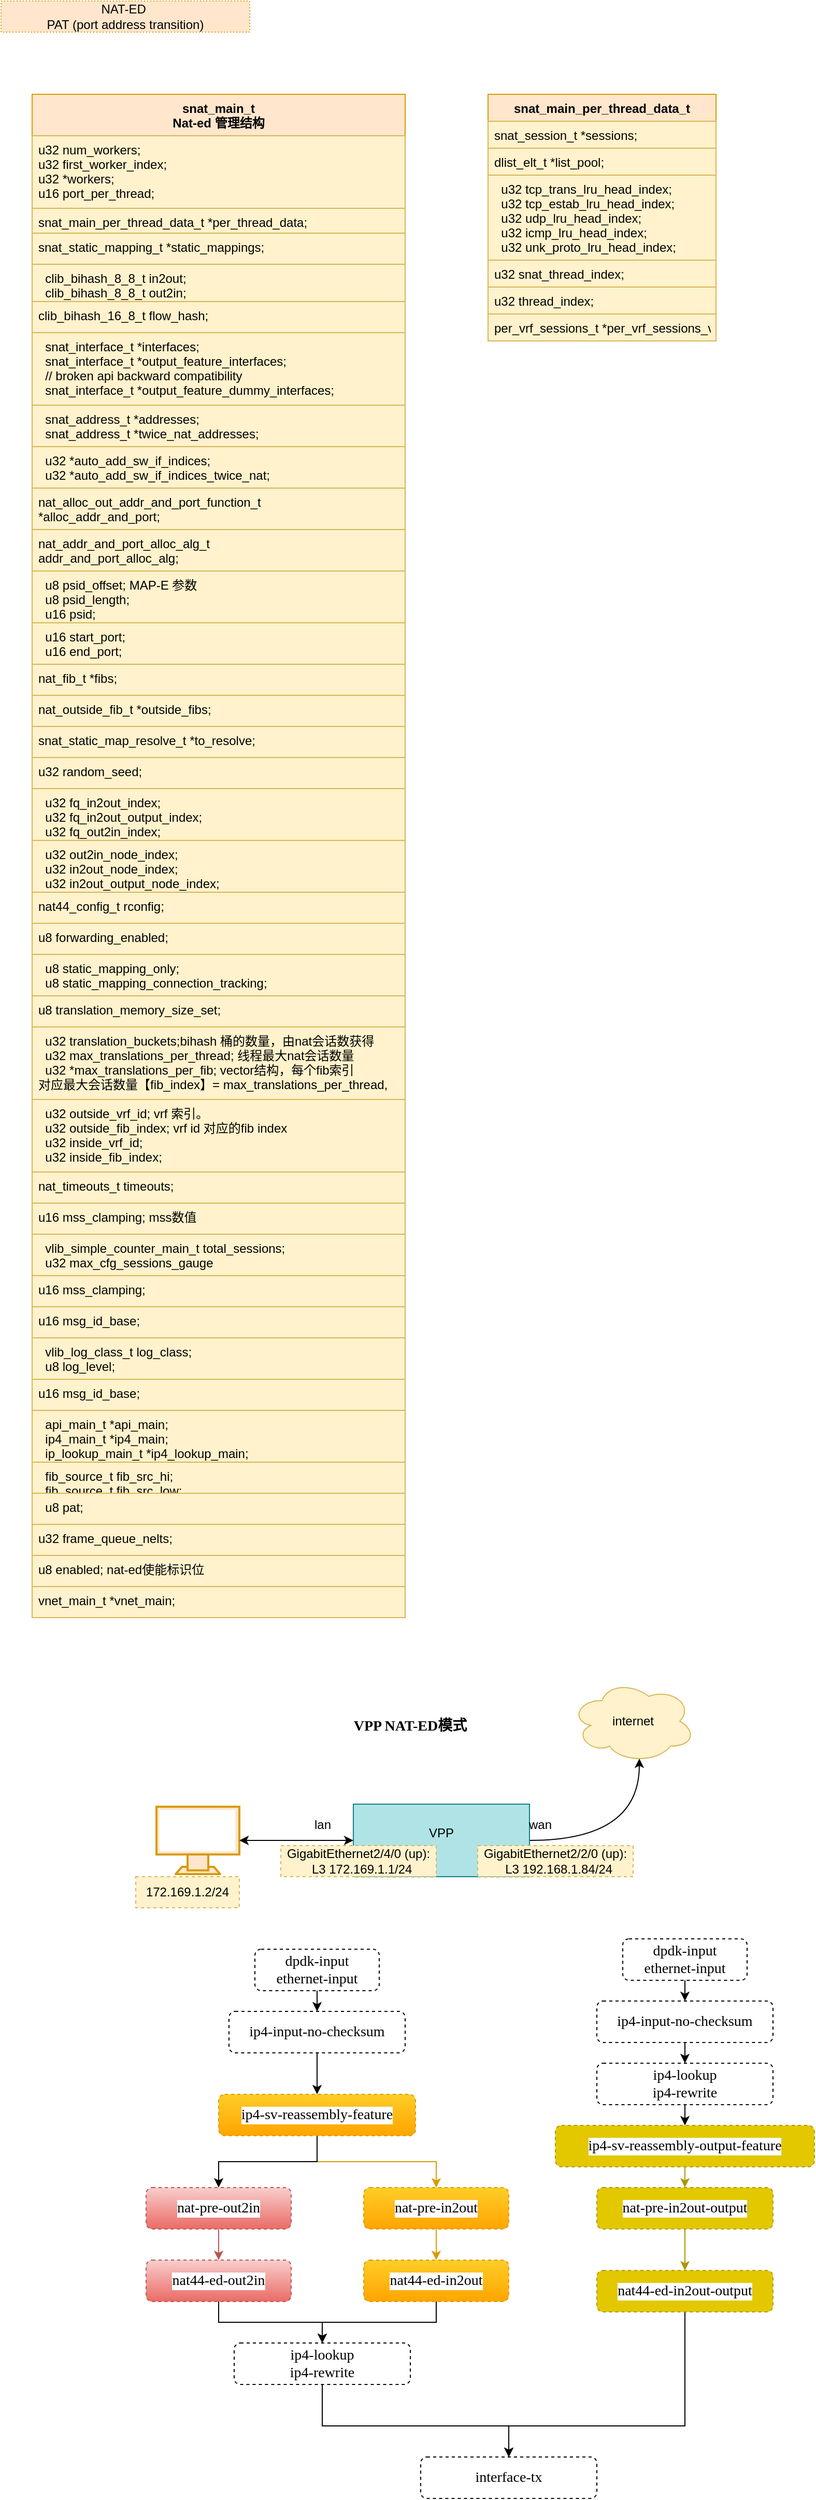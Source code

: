 <mxfile version="16.2.7" type="github">
  <diagram id="l_xTGjEDLuFCOCQ6yGdL" name="Page-1">
    <mxGraphModel dx="782" dy="436" grid="1" gridSize="10" guides="1" tooltips="1" connect="1" arrows="1" fold="1" page="1" pageScale="1" pageWidth="827" pageHeight="1169" math="0" shadow="0">
      <root>
        <mxCell id="0" />
        <mxCell id="1" parent="0" />
        <mxCell id="BXAtRn4mZZ8piuDLXr6t-1" value="NAT-ED&amp;nbsp;&lt;br&gt;PAT (port address transition)" style="text;html=1;strokeColor=#d79b00;fillColor=#ffe6cc;align=center;verticalAlign=middle;whiteSpace=wrap;rounded=0;dashed=1;dashPattern=1 2;" parent="1" vertex="1">
          <mxGeometry y="20" width="240" height="30" as="geometry" />
        </mxCell>
        <mxCell id="BXAtRn4mZZ8piuDLXr6t-2" value="snat_main_t&#xa;Nat-ed 管理结构" style="swimlane;fontStyle=1;align=center;verticalAlign=top;childLayout=stackLayout;horizontal=1;startSize=40;horizontalStack=0;resizeParent=1;resizeParentMax=0;resizeLast=0;collapsible=1;marginBottom=0;strokeColor=#d79b00;fillColor=#ffe6cc;" parent="1" vertex="1">
          <mxGeometry x="30" y="110" width="360" height="1470" as="geometry" />
        </mxCell>
        <mxCell id="BXAtRn4mZZ8piuDLXr6t-3" value="u32 num_workers;&#xa;u32 first_worker_index;&#xa;u32 *workers;&#xa;u16 port_per_thread;" style="text;strokeColor=#d6b656;fillColor=#fff2cc;align=left;verticalAlign=top;spacingLeft=4;spacingRight=4;overflow=hidden;rotatable=0;points=[[0,0.5],[1,0.5]];portConstraint=eastwest;" parent="BXAtRn4mZZ8piuDLXr6t-2" vertex="1">
          <mxGeometry y="40" width="360" height="70" as="geometry" />
        </mxCell>
        <mxCell id="BXAtRn4mZZ8piuDLXr6t-5" value="snat_main_per_thread_data_t *per_thread_data;" style="text;strokeColor=#d6b656;fillColor=#fff2cc;align=left;verticalAlign=top;spacingLeft=4;spacingRight=4;overflow=hidden;rotatable=0;points=[[0,0.5],[1,0.5]];portConstraint=eastwest;" parent="BXAtRn4mZZ8piuDLXr6t-2" vertex="1">
          <mxGeometry y="110" width="360" height="24" as="geometry" />
        </mxCell>
        <mxCell id="BXAtRn4mZZ8piuDLXr6t-6" value="snat_static_mapping_t *static_mappings;" style="text;strokeColor=#d6b656;fillColor=#fff2cc;align=left;verticalAlign=top;spacingLeft=4;spacingRight=4;overflow=hidden;rotatable=0;points=[[0,0.5],[1,0.5]];portConstraint=eastwest;" parent="BXAtRn4mZZ8piuDLXr6t-2" vertex="1">
          <mxGeometry y="134" width="360" height="30" as="geometry" />
        </mxCell>
        <mxCell id="BXAtRn4mZZ8piuDLXr6t-7" value="  clib_bihash_8_8_t in2out;&#xa;  clib_bihash_8_8_t out2in;" style="text;strokeColor=#d6b656;fillColor=#fff2cc;align=left;verticalAlign=top;spacingLeft=4;spacingRight=4;overflow=hidden;rotatable=0;points=[[0,0.5],[1,0.5]];portConstraint=eastwest;" parent="BXAtRn4mZZ8piuDLXr6t-2" vertex="1">
          <mxGeometry y="164" width="360" height="36" as="geometry" />
        </mxCell>
        <mxCell id="BXAtRn4mZZ8piuDLXr6t-8" value="clib_bihash_16_8_t flow_hash;" style="text;strokeColor=#d6b656;fillColor=#fff2cc;align=left;verticalAlign=top;spacingLeft=4;spacingRight=4;overflow=hidden;rotatable=0;points=[[0,0.5],[1,0.5]];portConstraint=eastwest;" parent="BXAtRn4mZZ8piuDLXr6t-2" vertex="1">
          <mxGeometry y="200" width="360" height="30" as="geometry" />
        </mxCell>
        <mxCell id="BXAtRn4mZZ8piuDLXr6t-9" value="  snat_interface_t *interfaces;&#xa;  snat_interface_t *output_feature_interfaces;&#xa;  // broken api backward compatibility&#xa;  snat_interface_t *output_feature_dummy_interfaces;" style="text;strokeColor=#d6b656;fillColor=#fff2cc;align=left;verticalAlign=top;spacingLeft=4;spacingRight=4;overflow=hidden;rotatable=0;points=[[0,0.5],[1,0.5]];portConstraint=eastwest;" parent="BXAtRn4mZZ8piuDLXr6t-2" vertex="1">
          <mxGeometry y="230" width="360" height="70" as="geometry" />
        </mxCell>
        <mxCell id="BXAtRn4mZZ8piuDLXr6t-10" value="  snat_address_t *addresses;&#xa;  snat_address_t *twice_nat_addresses;" style="text;strokeColor=#d6b656;fillColor=#fff2cc;align=left;verticalAlign=top;spacingLeft=4;spacingRight=4;overflow=hidden;rotatable=0;points=[[0,0.5],[1,0.5]];portConstraint=eastwest;" parent="BXAtRn4mZZ8piuDLXr6t-2" vertex="1">
          <mxGeometry y="300" width="360" height="40" as="geometry" />
        </mxCell>
        <mxCell id="BXAtRn4mZZ8piuDLXr6t-11" value="  u32 *auto_add_sw_if_indices;&#xa;  u32 *auto_add_sw_if_indices_twice_nat;" style="text;strokeColor=#d6b656;fillColor=#fff2cc;align=left;verticalAlign=top;spacingLeft=4;spacingRight=4;overflow=hidden;rotatable=0;points=[[0,0.5],[1,0.5]];portConstraint=eastwest;" parent="BXAtRn4mZZ8piuDLXr6t-2" vertex="1">
          <mxGeometry y="340" width="360" height="40" as="geometry" />
        </mxCell>
        <mxCell id="BXAtRn4mZZ8piuDLXr6t-12" value="nat_alloc_out_addr_and_port_function_t &#xa;*alloc_addr_and_port;" style="text;strokeColor=#d6b656;fillColor=#fff2cc;align=left;verticalAlign=top;spacingLeft=4;spacingRight=4;overflow=hidden;rotatable=0;points=[[0,0.5],[1,0.5]];portConstraint=eastwest;" parent="BXAtRn4mZZ8piuDLXr6t-2" vertex="1">
          <mxGeometry y="380" width="360" height="40" as="geometry" />
        </mxCell>
        <mxCell id="BXAtRn4mZZ8piuDLXr6t-13" value="nat_addr_and_port_alloc_alg_t &#xa;addr_and_port_alloc_alg;" style="text;strokeColor=#d6b656;fillColor=#fff2cc;align=left;verticalAlign=top;spacingLeft=4;spacingRight=4;overflow=hidden;rotatable=0;points=[[0,0.5],[1,0.5]];portConstraint=eastwest;" parent="BXAtRn4mZZ8piuDLXr6t-2" vertex="1">
          <mxGeometry y="420" width="360" height="40" as="geometry" />
        </mxCell>
        <mxCell id="BXAtRn4mZZ8piuDLXr6t-14" value="  u8 psid_offset; MAP-E 参数&#xa;  u8 psid_length;&#xa;  u16 psid;   " style="text;strokeColor=#d6b656;fillColor=#fff2cc;align=left;verticalAlign=top;spacingLeft=4;spacingRight=4;overflow=hidden;rotatable=0;points=[[0,0.5],[1,0.5]];portConstraint=eastwest;" parent="BXAtRn4mZZ8piuDLXr6t-2" vertex="1">
          <mxGeometry y="460" width="360" height="50" as="geometry" />
        </mxCell>
        <mxCell id="BXAtRn4mZZ8piuDLXr6t-15" value="  u16 start_port;&#xa;  u16 end_port;" style="text;strokeColor=#d6b656;fillColor=#fff2cc;align=left;verticalAlign=top;spacingLeft=4;spacingRight=4;overflow=hidden;rotatable=0;points=[[0,0.5],[1,0.5]];portConstraint=eastwest;" parent="BXAtRn4mZZ8piuDLXr6t-2" vertex="1">
          <mxGeometry y="510" width="360" height="40" as="geometry" />
        </mxCell>
        <mxCell id="BXAtRn4mZZ8piuDLXr6t-16" value="nat_fib_t *fibs;" style="text;strokeColor=#d6b656;fillColor=#fff2cc;align=left;verticalAlign=top;spacingLeft=4;spacingRight=4;overflow=hidden;rotatable=0;points=[[0,0.5],[1,0.5]];portConstraint=eastwest;" parent="BXAtRn4mZZ8piuDLXr6t-2" vertex="1">
          <mxGeometry y="550" width="360" height="30" as="geometry" />
        </mxCell>
        <mxCell id="BXAtRn4mZZ8piuDLXr6t-17" value="nat_outside_fib_t *outside_fibs;" style="text;strokeColor=#d6b656;fillColor=#fff2cc;align=left;verticalAlign=top;spacingLeft=4;spacingRight=4;overflow=hidden;rotatable=0;points=[[0,0.5],[1,0.5]];portConstraint=eastwest;" parent="BXAtRn4mZZ8piuDLXr6t-2" vertex="1">
          <mxGeometry y="580" width="360" height="30" as="geometry" />
        </mxCell>
        <mxCell id="BXAtRn4mZZ8piuDLXr6t-18" value="snat_static_map_resolve_t *to_resolve;" style="text;strokeColor=#d6b656;fillColor=#fff2cc;align=left;verticalAlign=top;spacingLeft=4;spacingRight=4;overflow=hidden;rotatable=0;points=[[0,0.5],[1,0.5]];portConstraint=eastwest;" parent="BXAtRn4mZZ8piuDLXr6t-2" vertex="1">
          <mxGeometry y="610" width="360" height="30" as="geometry" />
        </mxCell>
        <mxCell id="BXAtRn4mZZ8piuDLXr6t-19" value="u32 random_seed;" style="text;strokeColor=#d6b656;fillColor=#fff2cc;align=left;verticalAlign=top;spacingLeft=4;spacingRight=4;overflow=hidden;rotatable=0;points=[[0,0.5],[1,0.5]];portConstraint=eastwest;" parent="BXAtRn4mZZ8piuDLXr6t-2" vertex="1">
          <mxGeometry y="640" width="360" height="30" as="geometry" />
        </mxCell>
        <mxCell id="BXAtRn4mZZ8piuDLXr6t-20" value="  u32 fq_in2out_index;&#xa;  u32 fq_in2out_output_index;&#xa;  u32 fq_out2in_index;" style="text;strokeColor=#d6b656;fillColor=#fff2cc;align=left;verticalAlign=top;spacingLeft=4;spacingRight=4;overflow=hidden;rotatable=0;points=[[0,0.5],[1,0.5]];portConstraint=eastwest;" parent="BXAtRn4mZZ8piuDLXr6t-2" vertex="1">
          <mxGeometry y="670" width="360" height="50" as="geometry" />
        </mxCell>
        <mxCell id="BXAtRn4mZZ8piuDLXr6t-22" value="  u32 out2in_node_index;&#xa;  u32 in2out_node_index;&#xa;  u32 in2out_output_node_index;" style="text;strokeColor=#d6b656;fillColor=#fff2cc;align=left;verticalAlign=top;spacingLeft=4;spacingRight=4;overflow=hidden;rotatable=0;points=[[0,0.5],[1,0.5]];portConstraint=eastwest;" parent="BXAtRn4mZZ8piuDLXr6t-2" vertex="1">
          <mxGeometry y="720" width="360" height="50" as="geometry" />
        </mxCell>
        <mxCell id="BXAtRn4mZZ8piuDLXr6t-21" value="nat44_config_t rconfig;" style="text;strokeColor=#d6b656;fillColor=#fff2cc;align=left;verticalAlign=top;spacingLeft=4;spacingRight=4;overflow=hidden;rotatable=0;points=[[0,0.5],[1,0.5]];portConstraint=eastwest;" parent="BXAtRn4mZZ8piuDLXr6t-2" vertex="1">
          <mxGeometry y="770" width="360" height="30" as="geometry" />
        </mxCell>
        <mxCell id="BXAtRn4mZZ8piuDLXr6t-23" value="u8 forwarding_enabled;" style="text;strokeColor=#d6b656;fillColor=#fff2cc;align=left;verticalAlign=top;spacingLeft=4;spacingRight=4;overflow=hidden;rotatable=0;points=[[0,0.5],[1,0.5]];portConstraint=eastwest;" parent="BXAtRn4mZZ8piuDLXr6t-2" vertex="1">
          <mxGeometry y="800" width="360" height="30" as="geometry" />
        </mxCell>
        <mxCell id="BXAtRn4mZZ8piuDLXr6t-24" value="  u8 static_mapping_only;&#xa;  u8 static_mapping_connection_tracking;" style="text;strokeColor=#d6b656;fillColor=#fff2cc;align=left;verticalAlign=top;spacingLeft=4;spacingRight=4;overflow=hidden;rotatable=0;points=[[0,0.5],[1,0.5]];portConstraint=eastwest;" parent="BXAtRn4mZZ8piuDLXr6t-2" vertex="1">
          <mxGeometry y="830" width="360" height="40" as="geometry" />
        </mxCell>
        <mxCell id="BXAtRn4mZZ8piuDLXr6t-25" value="u8 translation_memory_size_set;" style="text;strokeColor=#d6b656;fillColor=#fff2cc;align=left;verticalAlign=top;spacingLeft=4;spacingRight=4;overflow=hidden;rotatable=0;points=[[0,0.5],[1,0.5]];portConstraint=eastwest;" parent="BXAtRn4mZZ8piuDLXr6t-2" vertex="1">
          <mxGeometry y="870" width="360" height="30" as="geometry" />
        </mxCell>
        <mxCell id="BXAtRn4mZZ8piuDLXr6t-26" value="  u32 translation_buckets;bihash 桶的数量，由nat会话数获得&#xa;  u32 max_translations_per_thread; 线程最大nat会话数量&#xa;  u32 *max_translations_per_fib; vector结构，每个fib索引&#xa;对应最大会话数量【fib_index】= max_translations_per_thread," style="text;strokeColor=#d6b656;fillColor=#fff2cc;align=left;verticalAlign=top;spacingLeft=4;spacingRight=4;overflow=hidden;rotatable=0;points=[[0,0.5],[1,0.5]];portConstraint=eastwest;" parent="BXAtRn4mZZ8piuDLXr6t-2" vertex="1">
          <mxGeometry y="900" width="360" height="70" as="geometry" />
        </mxCell>
        <mxCell id="BXAtRn4mZZ8piuDLXr6t-27" value="  u32 outside_vrf_id; vrf 索引。&#xa;  u32 outside_fib_index; vrf id 对应的fib index&#xa;  u32 inside_vrf_id;&#xa;  u32 inside_fib_index;" style="text;strokeColor=#d6b656;fillColor=#fff2cc;align=left;verticalAlign=top;spacingLeft=4;spacingRight=4;overflow=hidden;rotatable=0;points=[[0,0.5],[1,0.5]];portConstraint=eastwest;" parent="BXAtRn4mZZ8piuDLXr6t-2" vertex="1">
          <mxGeometry y="970" width="360" height="70" as="geometry" />
        </mxCell>
        <mxCell id="BXAtRn4mZZ8piuDLXr6t-28" value="nat_timeouts_t timeouts;" style="text;strokeColor=#d6b656;fillColor=#fff2cc;align=left;verticalAlign=top;spacingLeft=4;spacingRight=4;overflow=hidden;rotatable=0;points=[[0,0.5],[1,0.5]];portConstraint=eastwest;" parent="BXAtRn4mZZ8piuDLXr6t-2" vertex="1">
          <mxGeometry y="1040" width="360" height="30" as="geometry" />
        </mxCell>
        <mxCell id="BXAtRn4mZZ8piuDLXr6t-29" value="u16 mss_clamping; mss数值" style="text;strokeColor=#d6b656;fillColor=#fff2cc;align=left;verticalAlign=top;spacingLeft=4;spacingRight=4;overflow=hidden;rotatable=0;points=[[0,0.5],[1,0.5]];portConstraint=eastwest;" parent="BXAtRn4mZZ8piuDLXr6t-2" vertex="1">
          <mxGeometry y="1070" width="360" height="30" as="geometry" />
        </mxCell>
        <mxCell id="BXAtRn4mZZ8piuDLXr6t-30" value="  vlib_simple_counter_main_t total_sessions;&#xa;  u32 max_cfg_sessions_gauge" style="text;strokeColor=#d6b656;fillColor=#fff2cc;align=left;verticalAlign=top;spacingLeft=4;spacingRight=4;overflow=hidden;rotatable=0;points=[[0,0.5],[1,0.5]];portConstraint=eastwest;" parent="BXAtRn4mZZ8piuDLXr6t-2" vertex="1">
          <mxGeometry y="1100" width="360" height="40" as="geometry" />
        </mxCell>
        <mxCell id="BXAtRn4mZZ8piuDLXr6t-31" value="u16 mss_clamping;" style="text;strokeColor=#d6b656;fillColor=#fff2cc;align=left;verticalAlign=top;spacingLeft=4;spacingRight=4;overflow=hidden;rotatable=0;points=[[0,0.5],[1,0.5]];portConstraint=eastwest;" parent="BXAtRn4mZZ8piuDLXr6t-2" vertex="1">
          <mxGeometry y="1140" width="360" height="30" as="geometry" />
        </mxCell>
        <mxCell id="BXAtRn4mZZ8piuDLXr6t-32" value="u16 msg_id_base;" style="text;strokeColor=#d6b656;fillColor=#fff2cc;align=left;verticalAlign=top;spacingLeft=4;spacingRight=4;overflow=hidden;rotatable=0;points=[[0,0.5],[1,0.5]];portConstraint=eastwest;" parent="BXAtRn4mZZ8piuDLXr6t-2" vertex="1">
          <mxGeometry y="1170" width="360" height="30" as="geometry" />
        </mxCell>
        <mxCell id="BXAtRn4mZZ8piuDLXr6t-33" value="  vlib_log_class_t log_class;&#xa;  u8 log_level;" style="text;strokeColor=#d6b656;fillColor=#fff2cc;align=left;verticalAlign=top;spacingLeft=4;spacingRight=4;overflow=hidden;rotatable=0;points=[[0,0.5],[1,0.5]];portConstraint=eastwest;" parent="BXAtRn4mZZ8piuDLXr6t-2" vertex="1">
          <mxGeometry y="1200" width="360" height="40" as="geometry" />
        </mxCell>
        <mxCell id="BXAtRn4mZZ8piuDLXr6t-34" value="u16 msg_id_base;" style="text;strokeColor=#d6b656;fillColor=#fff2cc;align=left;verticalAlign=top;spacingLeft=4;spacingRight=4;overflow=hidden;rotatable=0;points=[[0,0.5],[1,0.5]];portConstraint=eastwest;" parent="BXAtRn4mZZ8piuDLXr6t-2" vertex="1">
          <mxGeometry y="1240" width="360" height="30" as="geometry" />
        </mxCell>
        <mxCell id="BXAtRn4mZZ8piuDLXr6t-35" value="  api_main_t *api_main;&#xa;  ip4_main_t *ip4_main;&#xa;  ip_lookup_main_t *ip4_lookup_main;" style="text;strokeColor=#d6b656;fillColor=#fff2cc;align=left;verticalAlign=top;spacingLeft=4;spacingRight=4;overflow=hidden;rotatable=0;points=[[0,0.5],[1,0.5]];portConstraint=eastwest;" parent="BXAtRn4mZZ8piuDLXr6t-2" vertex="1">
          <mxGeometry y="1270" width="360" height="50" as="geometry" />
        </mxCell>
        <mxCell id="BXAtRn4mZZ8piuDLXr6t-36" value="  fib_source_t fib_src_hi;&#xa;  fib_source_t fib_src_low;" style="text;strokeColor=#d6b656;fillColor=#fff2cc;align=left;verticalAlign=top;spacingLeft=4;spacingRight=4;overflow=hidden;rotatable=0;points=[[0,0.5],[1,0.5]];portConstraint=eastwest;" parent="BXAtRn4mZZ8piuDLXr6t-2" vertex="1">
          <mxGeometry y="1320" width="360" height="30" as="geometry" />
        </mxCell>
        <mxCell id="BXAtRn4mZZ8piuDLXr6t-37" value="  u8 pat;" style="text;strokeColor=#d6b656;fillColor=#fff2cc;align=left;verticalAlign=top;spacingLeft=4;spacingRight=4;overflow=hidden;rotatable=0;points=[[0,0.5],[1,0.5]];portConstraint=eastwest;" parent="BXAtRn4mZZ8piuDLXr6t-2" vertex="1">
          <mxGeometry y="1350" width="360" height="30" as="geometry" />
        </mxCell>
        <mxCell id="BXAtRn4mZZ8piuDLXr6t-38" value="u32 frame_queue_nelts;" style="text;strokeColor=#d6b656;fillColor=#fff2cc;align=left;verticalAlign=top;spacingLeft=4;spacingRight=4;overflow=hidden;rotatable=0;points=[[0,0.5],[1,0.5]];portConstraint=eastwest;" parent="BXAtRn4mZZ8piuDLXr6t-2" vertex="1">
          <mxGeometry y="1380" width="360" height="30" as="geometry" />
        </mxCell>
        <mxCell id="BXAtRn4mZZ8piuDLXr6t-39" value="u8 enabled; nat-ed使能标识位" style="text;strokeColor=#d6b656;fillColor=#fff2cc;align=left;verticalAlign=top;spacingLeft=4;spacingRight=4;overflow=hidden;rotatable=0;points=[[0,0.5],[1,0.5]];portConstraint=eastwest;" parent="BXAtRn4mZZ8piuDLXr6t-2" vertex="1">
          <mxGeometry y="1410" width="360" height="30" as="geometry" />
        </mxCell>
        <mxCell id="BXAtRn4mZZ8piuDLXr6t-40" value="vnet_main_t *vnet_main;" style="text;strokeColor=#d6b656;fillColor=#fff2cc;align=left;verticalAlign=top;spacingLeft=4;spacingRight=4;overflow=hidden;rotatable=0;points=[[0,0.5],[1,0.5]];portConstraint=eastwest;" parent="BXAtRn4mZZ8piuDLXr6t-2" vertex="1">
          <mxGeometry y="1440" width="360" height="30" as="geometry" />
        </mxCell>
        <mxCell id="BXAtRn4mZZ8piuDLXr6t-41" value="snat_main_per_thread_data_t" style="swimlane;fontStyle=1;align=center;verticalAlign=top;childLayout=stackLayout;horizontal=1;startSize=26;horizontalStack=0;resizeParent=1;resizeParentMax=0;resizeLast=0;collapsible=1;marginBottom=0;strokeColor=#d79b00;fillColor=#ffe6cc;" parent="1" vertex="1">
          <mxGeometry x="470" y="110" width="220" height="238" as="geometry" />
        </mxCell>
        <mxCell id="BXAtRn4mZZ8piuDLXr6t-42" value="snat_session_t *sessions;" style="text;strokeColor=#d6b656;fillColor=#fff2cc;align=left;verticalAlign=top;spacingLeft=4;spacingRight=4;overflow=hidden;rotatable=0;points=[[0,0.5],[1,0.5]];portConstraint=eastwest;" parent="BXAtRn4mZZ8piuDLXr6t-41" vertex="1">
          <mxGeometry y="26" width="220" height="26" as="geometry" />
        </mxCell>
        <mxCell id="BXAtRn4mZZ8piuDLXr6t-44" value="dlist_elt_t *list_pool;" style="text;strokeColor=#d6b656;fillColor=#fff2cc;align=left;verticalAlign=top;spacingLeft=4;spacingRight=4;overflow=hidden;rotatable=0;points=[[0,0.5],[1,0.5]];portConstraint=eastwest;" parent="BXAtRn4mZZ8piuDLXr6t-41" vertex="1">
          <mxGeometry y="52" width="220" height="26" as="geometry" />
        </mxCell>
        <mxCell id="BXAtRn4mZZ8piuDLXr6t-45" value="  u32 tcp_trans_lru_head_index;&#xa;  u32 tcp_estab_lru_head_index;&#xa;  u32 udp_lru_head_index;&#xa;  u32 icmp_lru_head_index;&#xa;  u32 unk_proto_lru_head_index;" style="text;strokeColor=#d6b656;fillColor=#fff2cc;align=left;verticalAlign=top;spacingLeft=4;spacingRight=4;overflow=hidden;rotatable=0;points=[[0,0.5],[1,0.5]];portConstraint=eastwest;" parent="BXAtRn4mZZ8piuDLXr6t-41" vertex="1">
          <mxGeometry y="78" width="220" height="82" as="geometry" />
        </mxCell>
        <mxCell id="BXAtRn4mZZ8piuDLXr6t-46" value="u32 snat_thread_index;" style="text;strokeColor=#d6b656;fillColor=#fff2cc;align=left;verticalAlign=top;spacingLeft=4;spacingRight=4;overflow=hidden;rotatable=0;points=[[0,0.5],[1,0.5]];portConstraint=eastwest;" parent="BXAtRn4mZZ8piuDLXr6t-41" vertex="1">
          <mxGeometry y="160" width="220" height="26" as="geometry" />
        </mxCell>
        <mxCell id="BXAtRn4mZZ8piuDLXr6t-47" value="u32 thread_index;" style="text;strokeColor=#d6b656;fillColor=#fff2cc;align=left;verticalAlign=top;spacingLeft=4;spacingRight=4;overflow=hidden;rotatable=0;points=[[0,0.5],[1,0.5]];portConstraint=eastwest;" parent="BXAtRn4mZZ8piuDLXr6t-41" vertex="1">
          <mxGeometry y="186" width="220" height="26" as="geometry" />
        </mxCell>
        <mxCell id="BXAtRn4mZZ8piuDLXr6t-48" value="per_vrf_sessions_t *per_vrf_sessions_vec;" style="text;strokeColor=#d6b656;fillColor=#fff2cc;align=left;verticalAlign=top;spacingLeft=4;spacingRight=4;overflow=hidden;rotatable=0;points=[[0,0.5],[1,0.5]];portConstraint=eastwest;" parent="BXAtRn4mZZ8piuDLXr6t-41" vertex="1">
          <mxGeometry y="212" width="220" height="26" as="geometry" />
        </mxCell>
        <mxCell id="BXAtRn4mZZ8piuDLXr6t-50" value="" style="verticalAlign=top;verticalLabelPosition=bottom;labelPosition=center;align=center;html=1;outlineConnect=0;fillColor=#ffe6cc;strokeColor=#d79b00;gradientDirection=north;strokeWidth=2;shape=mxgraph.networks.monitor;" parent="1" vertex="1">
          <mxGeometry x="150" y="1762.5" width="80" height="65" as="geometry" />
        </mxCell>
        <mxCell id="BXAtRn4mZZ8piuDLXr6t-53" style="edgeStyle=orthogonalEdgeStyle;curved=1;rounded=0;orthogonalLoop=1;jettySize=auto;html=1;exitX=1;exitY=0.5;exitDx=0;exitDy=0;entryX=0.55;entryY=0.95;entryDx=0;entryDy=0;entryPerimeter=0;" parent="1" source="BXAtRn4mZZ8piuDLXr6t-51" target="BXAtRn4mZZ8piuDLXr6t-52" edge="1">
          <mxGeometry relative="1" as="geometry" />
        </mxCell>
        <mxCell id="BXAtRn4mZZ8piuDLXr6t-51" value="VPP&lt;br&gt;&lt;br&gt;" style="rounded=0;whiteSpace=wrap;html=1;strokeColor=#0e8088;fillColor=#b0e3e6;" parent="1" vertex="1">
          <mxGeometry x="340" y="1760" width="170" height="70" as="geometry" />
        </mxCell>
        <mxCell id="BXAtRn4mZZ8piuDLXr6t-52" value="internet" style="ellipse;shape=cloud;whiteSpace=wrap;html=1;strokeColor=#d6b656;fillColor=#fff2cc;" parent="1" vertex="1">
          <mxGeometry x="550" y="1640" width="120" height="80" as="geometry" />
        </mxCell>
        <mxCell id="BXAtRn4mZZ8piuDLXr6t-54" value="&lt;div&gt;GigabitEthernet2/2/0 (up):&lt;/div&gt;&lt;div&gt;&amp;nbsp; L3 192.168.1.84/24&lt;/div&gt;" style="text;html=1;strokeColor=#d6b656;fillColor=#fff2cc;align=center;verticalAlign=middle;whiteSpace=wrap;rounded=0;dashed=1;" parent="1" vertex="1">
          <mxGeometry x="460" y="1800" width="150" height="30" as="geometry" />
        </mxCell>
        <mxCell id="BXAtRn4mZZ8piuDLXr6t-55" value="&lt;div&gt;GigabitEthernet2/4/0 (up):&lt;/div&gt;&lt;div&gt;&amp;nbsp; L3 172.169.1.1/24&lt;/div&gt;" style="text;html=1;strokeColor=#d6b656;fillColor=#fff2cc;align=center;verticalAlign=middle;whiteSpace=wrap;rounded=0;dashed=1;" parent="1" vertex="1">
          <mxGeometry x="270" y="1800" width="150" height="30" as="geometry" />
        </mxCell>
        <mxCell id="BXAtRn4mZZ8piuDLXr6t-56" value="" style="endArrow=classic;startArrow=classic;html=1;rounded=0;curved=1;exitX=1;exitY=0.5;exitDx=0;exitDy=0;exitPerimeter=0;entryX=0;entryY=0.5;entryDx=0;entryDy=0;" parent="1" source="BXAtRn4mZZ8piuDLXr6t-50" target="BXAtRn4mZZ8piuDLXr6t-51" edge="1">
          <mxGeometry width="50" height="50" relative="1" as="geometry">
            <mxPoint x="240" y="1800" as="sourcePoint" />
            <mxPoint x="290" y="1750" as="targetPoint" />
          </mxGeometry>
        </mxCell>
        <mxCell id="BXAtRn4mZZ8piuDLXr6t-57" value="wan" style="text;html=1;align=center;verticalAlign=middle;resizable=0;points=[];autosize=1;strokeColor=none;fillColor=none;" parent="1" vertex="1">
          <mxGeometry x="500" y="1770" width="40" height="20" as="geometry" />
        </mxCell>
        <mxCell id="BXAtRn4mZZ8piuDLXr6t-58" value="lan" style="text;html=1;align=center;verticalAlign=middle;resizable=0;points=[];autosize=1;strokeColor=none;fillColor=none;" parent="1" vertex="1">
          <mxGeometry x="295" y="1770" width="30" height="20" as="geometry" />
        </mxCell>
        <mxCell id="BXAtRn4mZZ8piuDLXr6t-59" value="172.169.1.2/24" style="text;html=1;strokeColor=#d6b656;fillColor=#fff2cc;align=center;verticalAlign=middle;whiteSpace=wrap;rounded=0;dashed=1;" parent="1" vertex="1">
          <mxGeometry x="130" y="1830" width="100" height="30" as="geometry" />
        </mxCell>
        <mxCell id="BXAtRn4mZZ8piuDLXr6t-60" value="VPP NAT-ED模式" style="text;html=1;strokeColor=none;fillColor=none;align=center;verticalAlign=middle;whiteSpace=wrap;rounded=0;dashed=1;fontStyle=1;fontSize=14;labelBackgroundColor=default;labelBorderColor=none;shadow=0;sketch=0;glass=0;fontFamily=Comic Sans MS;" parent="1" vertex="1">
          <mxGeometry x="320" y="1670" width="150" height="30" as="geometry" />
        </mxCell>
        <mxCell id="BXAtRn4mZZ8piuDLXr6t-63" value="" style="edgeStyle=orthogonalEdgeStyle;curved=1;rounded=0;orthogonalLoop=1;jettySize=auto;html=1;fontFamily=Comic Sans MS;fontSize=14;" parent="1" source="BXAtRn4mZZ8piuDLXr6t-61" target="BXAtRn4mZZ8piuDLXr6t-62" edge="1">
          <mxGeometry relative="1" as="geometry" />
        </mxCell>
        <mxCell id="BXAtRn4mZZ8piuDLXr6t-61" value="dpdk-input&lt;br&gt;ethernet-input" style="rounded=1;whiteSpace=wrap;html=1;shadow=0;glass=0;dashed=1;labelBackgroundColor=default;labelBorderColor=none;sketch=0;fontFamily=Comic Sans MS;fontSize=14;strokeColor=default;" parent="1" vertex="1">
          <mxGeometry x="245" y="1900" width="120" height="40" as="geometry" />
        </mxCell>
        <mxCell id="BXAtRn4mZZ8piuDLXr6t-65" value="" style="edgeStyle=orthogonalEdgeStyle;curved=1;rounded=0;orthogonalLoop=1;jettySize=auto;html=1;fontFamily=Comic Sans MS;fontSize=14;" parent="1" source="BXAtRn4mZZ8piuDLXr6t-62" target="BXAtRn4mZZ8piuDLXr6t-64" edge="1">
          <mxGeometry relative="1" as="geometry" />
        </mxCell>
        <mxCell id="BXAtRn4mZZ8piuDLXr6t-62" value="ip4-input-no-checksum" style="rounded=1;whiteSpace=wrap;html=1;shadow=0;glass=0;dashed=1;labelBackgroundColor=default;labelBorderColor=none;sketch=0;fontFamily=Comic Sans MS;fontSize=14;strokeColor=default;" parent="1" vertex="1">
          <mxGeometry x="220" y="1960" width="170" height="40" as="geometry" />
        </mxCell>
        <mxCell id="BXAtRn4mZZ8piuDLXr6t-67" value="" style="edgeStyle=orthogonalEdgeStyle;rounded=0;orthogonalLoop=1;jettySize=auto;html=1;fontFamily=Comic Sans MS;fontSize=14;fillColor=#ffcd28;strokeColor=#d79b00;gradientColor=#ffa500;" parent="1" source="BXAtRn4mZZ8piuDLXr6t-64" target="BXAtRn4mZZ8piuDLXr6t-66" edge="1">
          <mxGeometry relative="1" as="geometry" />
        </mxCell>
        <mxCell id="BXAtRn4mZZ8piuDLXr6t-153" style="edgeStyle=orthogonalEdgeStyle;rounded=0;orthogonalLoop=1;jettySize=auto;html=1;exitX=0.5;exitY=1;exitDx=0;exitDy=0;entryX=0.5;entryY=0;entryDx=0;entryDy=0;fontFamily=Comic Sans MS;fontSize=14;" parent="1" source="BXAtRn4mZZ8piuDLXr6t-64" target="BXAtRn4mZZ8piuDLXr6t-150" edge="1">
          <mxGeometry relative="1" as="geometry" />
        </mxCell>
        <mxCell id="BXAtRn4mZZ8piuDLXr6t-64" value="ip4-sv-reassembly-feature" style="rounded=1;whiteSpace=wrap;html=1;shadow=0;glass=0;dashed=1;labelBackgroundColor=default;labelBorderColor=none;sketch=0;fontFamily=Comic Sans MS;fontSize=14;strokeColor=#d79b00;fillColor=#ffcd28;gradientColor=#ffa500;" parent="1" vertex="1">
          <mxGeometry x="210" y="2040" width="190" height="40" as="geometry" />
        </mxCell>
        <mxCell id="BXAtRn4mZZ8piuDLXr6t-69" value="" style="edgeStyle=orthogonalEdgeStyle;curved=1;rounded=0;orthogonalLoop=1;jettySize=auto;html=1;fontFamily=Comic Sans MS;fontSize=14;fillColor=#ffcd28;strokeColor=#d79b00;gradientColor=#ffa500;" parent="1" source="BXAtRn4mZZ8piuDLXr6t-66" target="BXAtRn4mZZ8piuDLXr6t-68" edge="1">
          <mxGeometry relative="1" as="geometry" />
        </mxCell>
        <mxCell id="BXAtRn4mZZ8piuDLXr6t-66" value="nat-pre-in2out" style="rounded=1;whiteSpace=wrap;html=1;shadow=0;glass=0;dashed=1;labelBackgroundColor=default;labelBorderColor=none;sketch=0;fontFamily=Comic Sans MS;fontSize=14;strokeColor=#d79b00;fillColor=#ffcd28;gradientColor=#ffa500;" parent="1" vertex="1">
          <mxGeometry x="350" y="2130" width="140" height="40" as="geometry" />
        </mxCell>
        <mxCell id="BXAtRn4mZZ8piuDLXr6t-73" value="" style="edgeStyle=orthogonalEdgeStyle;rounded=0;orthogonalLoop=1;jettySize=auto;html=1;fontFamily=Comic Sans MS;fontSize=14;" parent="1" source="BXAtRn4mZZ8piuDLXr6t-68" target="BXAtRn4mZZ8piuDLXr6t-70" edge="1">
          <mxGeometry relative="1" as="geometry" />
        </mxCell>
        <mxCell id="BXAtRn4mZZ8piuDLXr6t-68" value="nat44-ed-in2out" style="rounded=1;whiteSpace=wrap;html=1;shadow=0;glass=0;dashed=1;labelBackgroundColor=default;labelBorderColor=none;sketch=0;fontFamily=Comic Sans MS;fontSize=14;strokeColor=#d79b00;fillColor=#ffcd28;gradientColor=#ffa500;" parent="1" vertex="1">
          <mxGeometry x="350" y="2200" width="140" height="40" as="geometry" />
        </mxCell>
        <mxCell id="BXAtRn4mZZ8piuDLXr6t-75" value="" style="edgeStyle=orthogonalEdgeStyle;rounded=0;orthogonalLoop=1;jettySize=auto;html=1;fontFamily=Comic Sans MS;fontSize=14;" parent="1" source="BXAtRn4mZZ8piuDLXr6t-70" target="BXAtRn4mZZ8piuDLXr6t-74" edge="1">
          <mxGeometry relative="1" as="geometry">
            <Array as="points">
              <mxPoint x="310" y="2360" />
              <mxPoint x="490" y="2360" />
            </Array>
          </mxGeometry>
        </mxCell>
        <mxCell id="BXAtRn4mZZ8piuDLXr6t-70" value="ip4-lookup&lt;br&gt;ip4-rewrite" style="rounded=1;whiteSpace=wrap;html=1;shadow=0;glass=0;dashed=1;labelBackgroundColor=default;labelBorderColor=none;sketch=0;fontFamily=Comic Sans MS;fontSize=14;strokeColor=default;" parent="1" vertex="1">
          <mxGeometry x="225" y="2280" width="170" height="40" as="geometry" />
        </mxCell>
        <mxCell id="BXAtRn4mZZ8piuDLXr6t-74" value="interface-tx" style="rounded=1;whiteSpace=wrap;html=1;shadow=0;glass=0;dashed=1;labelBackgroundColor=default;labelBorderColor=none;sketch=0;fontFamily=Comic Sans MS;fontSize=14;strokeColor=default;" parent="1" vertex="1">
          <mxGeometry x="405" y="2390" width="170" height="40" as="geometry" />
        </mxCell>
        <mxCell id="BXAtRn4mZZ8piuDLXr6t-76" value="" style="edgeStyle=orthogonalEdgeStyle;curved=1;rounded=0;orthogonalLoop=1;jettySize=auto;html=1;fontFamily=Comic Sans MS;fontSize=14;" parent="1" source="BXAtRn4mZZ8piuDLXr6t-77" target="BXAtRn4mZZ8piuDLXr6t-78" edge="1">
          <mxGeometry relative="1" as="geometry" />
        </mxCell>
        <mxCell id="BXAtRn4mZZ8piuDLXr6t-77" value="dpdk-input&lt;br&gt;ethernet-input" style="rounded=1;whiteSpace=wrap;html=1;shadow=0;glass=0;dashed=1;labelBackgroundColor=default;labelBorderColor=none;sketch=0;fontFamily=Comic Sans MS;fontSize=14;strokeColor=default;" parent="1" vertex="1">
          <mxGeometry x="600" y="1890" width="120" height="40" as="geometry" />
        </mxCell>
        <mxCell id="BXAtRn4mZZ8piuDLXr6t-80" value="" style="edgeStyle=orthogonalEdgeStyle;curved=1;rounded=0;orthogonalLoop=1;jettySize=auto;html=1;fontFamily=Comic Sans MS;fontSize=14;" parent="1" source="BXAtRn4mZZ8piuDLXr6t-78" target="BXAtRn4mZZ8piuDLXr6t-79" edge="1">
          <mxGeometry relative="1" as="geometry" />
        </mxCell>
        <mxCell id="BXAtRn4mZZ8piuDLXr6t-78" value="ip4-input-no-checksum" style="rounded=1;whiteSpace=wrap;html=1;shadow=0;glass=0;dashed=1;labelBackgroundColor=default;labelBorderColor=none;sketch=0;fontFamily=Comic Sans MS;fontSize=14;strokeColor=default;" parent="1" vertex="1">
          <mxGeometry x="575" y="1950" width="170" height="40" as="geometry" />
        </mxCell>
        <mxCell id="BXAtRn4mZZ8piuDLXr6t-82" value="" style="edgeStyle=orthogonalEdgeStyle;curved=1;rounded=0;orthogonalLoop=1;jettySize=auto;html=1;fontFamily=Comic Sans MS;fontSize=14;" parent="1" source="BXAtRn4mZZ8piuDLXr6t-79" target="BXAtRn4mZZ8piuDLXr6t-81" edge="1">
          <mxGeometry relative="1" as="geometry" />
        </mxCell>
        <mxCell id="BXAtRn4mZZ8piuDLXr6t-79" value="ip4-lookup&lt;br&gt;ip4-rewrite" style="rounded=1;whiteSpace=wrap;html=1;shadow=0;glass=0;dashed=1;labelBackgroundColor=default;labelBorderColor=none;sketch=0;fontFamily=Comic Sans MS;fontSize=14;strokeColor=default;" parent="1" vertex="1">
          <mxGeometry x="575" y="2010" width="170" height="40" as="geometry" />
        </mxCell>
        <mxCell id="BXAtRn4mZZ8piuDLXr6t-84" value="" style="edgeStyle=orthogonalEdgeStyle;curved=1;rounded=0;orthogonalLoop=1;jettySize=auto;html=1;fontFamily=Comic Sans MS;fontSize=14;fillColor=#e3c800;strokeColor=#B09500;" parent="1" source="BXAtRn4mZZ8piuDLXr6t-81" target="BXAtRn4mZZ8piuDLXr6t-83" edge="1">
          <mxGeometry relative="1" as="geometry" />
        </mxCell>
        <mxCell id="BXAtRn4mZZ8piuDLXr6t-81" value="ip4-sv-reassembly-output-feature" style="rounded=1;whiteSpace=wrap;html=1;shadow=0;glass=0;dashed=1;labelBackgroundColor=default;labelBorderColor=none;sketch=0;fontFamily=Comic Sans MS;fontSize=14;strokeColor=#B09500;fillColor=#e3c800;fontColor=#000000;" parent="1" vertex="1">
          <mxGeometry x="535" y="2070" width="250" height="40" as="geometry" />
        </mxCell>
        <mxCell id="BXAtRn4mZZ8piuDLXr6t-86" value="" style="edgeStyle=orthogonalEdgeStyle;curved=1;rounded=0;orthogonalLoop=1;jettySize=auto;html=1;fontFamily=Comic Sans MS;fontSize=14;fillColor=#e3c800;strokeColor=#B09500;" parent="1" source="BXAtRn4mZZ8piuDLXr6t-83" target="BXAtRn4mZZ8piuDLXr6t-85" edge="1">
          <mxGeometry relative="1" as="geometry" />
        </mxCell>
        <mxCell id="BXAtRn4mZZ8piuDLXr6t-83" value="nat-pre-in2out-output" style="rounded=1;whiteSpace=wrap;html=1;shadow=0;glass=0;dashed=1;labelBackgroundColor=default;labelBorderColor=none;sketch=0;fontFamily=Comic Sans MS;fontSize=14;strokeColor=#B09500;fillColor=#e3c800;fontColor=#000000;" parent="1" vertex="1">
          <mxGeometry x="575" y="2130" width="170" height="40" as="geometry" />
        </mxCell>
        <mxCell id="BXAtRn4mZZ8piuDLXr6t-87" value="" style="edgeStyle=orthogonalEdgeStyle;rounded=0;orthogonalLoop=1;jettySize=auto;html=1;fontFamily=Comic Sans MS;fontSize=14;" parent="1" source="BXAtRn4mZZ8piuDLXr6t-85" target="BXAtRn4mZZ8piuDLXr6t-74" edge="1">
          <mxGeometry relative="1" as="geometry">
            <Array as="points">
              <mxPoint x="660" y="2360" />
              <mxPoint x="490" y="2360" />
            </Array>
          </mxGeometry>
        </mxCell>
        <mxCell id="BXAtRn4mZZ8piuDLXr6t-85" value="nat44-ed-in2out-output" style="rounded=1;whiteSpace=wrap;html=1;shadow=0;glass=0;dashed=1;labelBackgroundColor=default;labelBorderColor=none;sketch=0;fontFamily=Comic Sans MS;fontSize=14;strokeColor=#B09500;fillColor=#e3c800;fontColor=#000000;" parent="1" vertex="1">
          <mxGeometry x="575" y="2210" width="170" height="40" as="geometry" />
        </mxCell>
        <mxCell id="BXAtRn4mZZ8piuDLXr6t-149" value="" style="edgeStyle=orthogonalEdgeStyle;curved=1;rounded=0;orthogonalLoop=1;jettySize=auto;html=1;fontFamily=Comic Sans MS;fontSize=14;fillColor=#f8cecc;strokeColor=#b85450;gradientColor=#ea6b66;" parent="1" source="BXAtRn4mZZ8piuDLXr6t-150" target="BXAtRn4mZZ8piuDLXr6t-151" edge="1">
          <mxGeometry relative="1" as="geometry" />
        </mxCell>
        <mxCell id="BXAtRn4mZZ8piuDLXr6t-150" value="nat-pre-out2in" style="rounded=1;whiteSpace=wrap;html=1;shadow=0;glass=0;dashed=1;labelBackgroundColor=default;labelBorderColor=none;sketch=0;fontFamily=Comic Sans MS;fontSize=14;strokeColor=#b85450;fillColor=#f8cecc;gradientColor=#ea6b66;" parent="1" vertex="1">
          <mxGeometry x="140" y="2130" width="140" height="40" as="geometry" />
        </mxCell>
        <mxCell id="BXAtRn4mZZ8piuDLXr6t-154" style="edgeStyle=orthogonalEdgeStyle;rounded=0;orthogonalLoop=1;jettySize=auto;html=1;exitX=0.5;exitY=1;exitDx=0;exitDy=0;entryX=0.5;entryY=0;entryDx=0;entryDy=0;fontFamily=Comic Sans MS;fontSize=14;" parent="1" source="BXAtRn4mZZ8piuDLXr6t-151" target="BXAtRn4mZZ8piuDLXr6t-70" edge="1">
          <mxGeometry relative="1" as="geometry" />
        </mxCell>
        <mxCell id="BXAtRn4mZZ8piuDLXr6t-151" value="nat44-ed-out2in" style="rounded=1;whiteSpace=wrap;html=1;shadow=0;glass=0;dashed=1;labelBackgroundColor=default;labelBorderColor=none;sketch=0;fontFamily=Comic Sans MS;fontSize=14;strokeColor=#b85450;fillColor=#f8cecc;gradientColor=#ea6b66;" parent="1" vertex="1">
          <mxGeometry x="140" y="2200" width="140" height="40" as="geometry" />
        </mxCell>
        <mxCell id="Ra6obJJ9dgNQCWLeyfYx-1" style="edgeStyle=orthogonalEdgeStyle;rounded=0;orthogonalLoop=1;jettySize=auto;html=1;exitX=1;exitY=0.5;exitDx=0;exitDy=0;" edge="1" parent="1" source="BXAtRn4mZZ8piuDLXr6t-24">
          <mxGeometry relative="1" as="geometry">
            <mxPoint x="390" y="960" as="targetPoint" />
          </mxGeometry>
        </mxCell>
      </root>
    </mxGraphModel>
  </diagram>
</mxfile>
